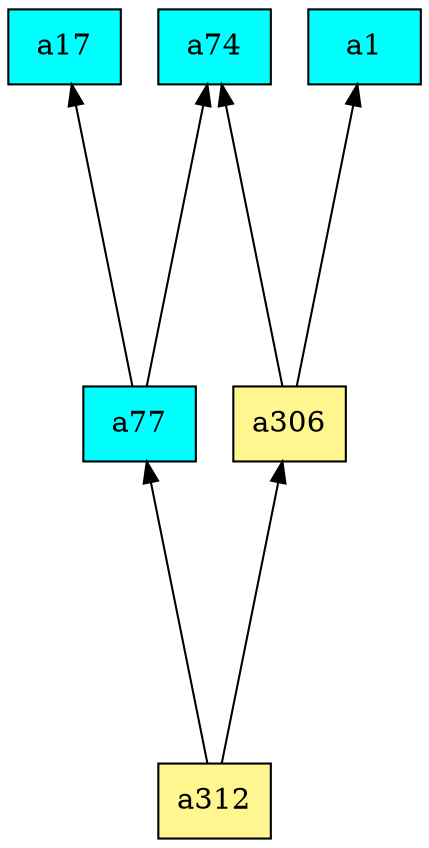 digraph G {
rankdir=BT;ranksep="2.0";
"a1" [shape=record,fillcolor=cyan,style=filled,label="{a1}"];
"a77" [shape=record,fillcolor=cyan,style=filled,label="{a77}"];
"a306" [shape=record,fillcolor=khaki1,style=filled,label="{a306}"];
"a74" [shape=record,fillcolor=cyan,style=filled,label="{a74}"];
"a312" [shape=record,fillcolor=khaki1,style=filled,label="{a312}"];
"a17" [shape=record,fillcolor=cyan,style=filled,label="{a17}"];
"a77" -> "a74"
"a77" -> "a17"
"a306" -> "a1"
"a306" -> "a74"
"a312" -> "a306"
"a312" -> "a77"
}